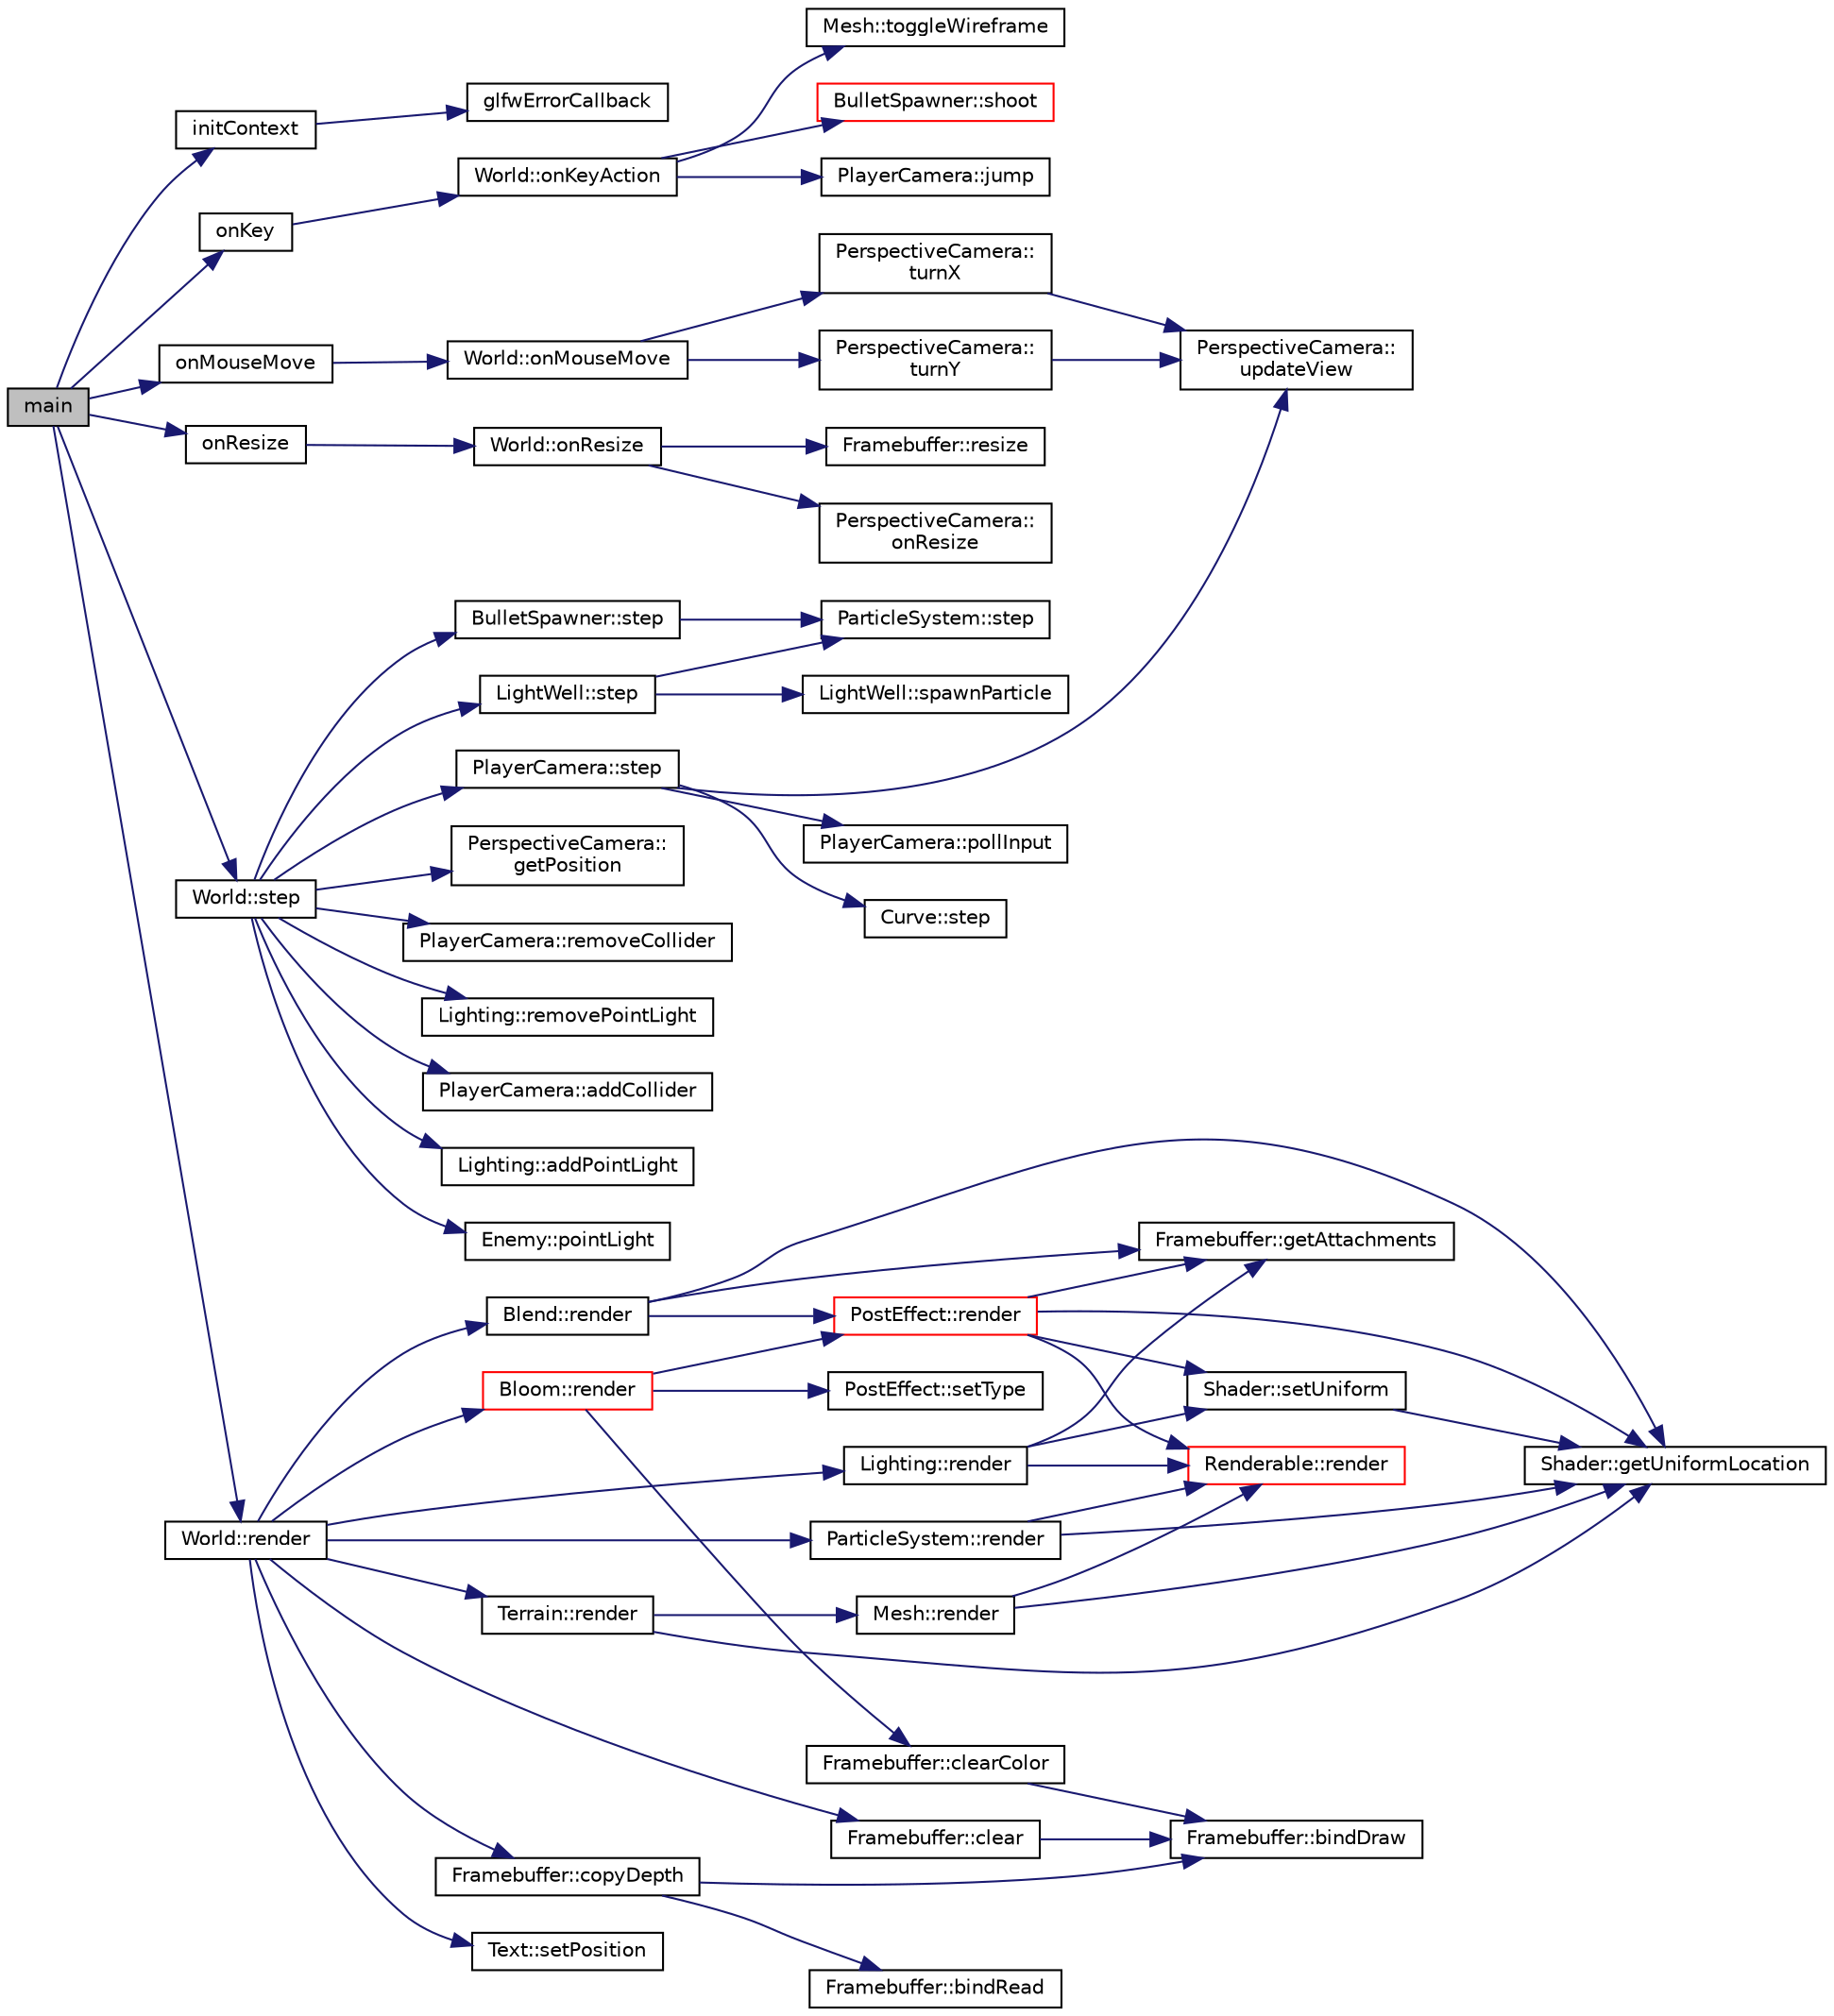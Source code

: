 digraph "main"
{
  edge [fontname="Helvetica",fontsize="10",labelfontname="Helvetica",labelfontsize="10"];
  node [fontname="Helvetica",fontsize="10",shape=record];
  rankdir="LR";
  Node1 [label="main",height=0.2,width=0.4,color="black", fillcolor="grey75", style="filled", fontcolor="black"];
  Node1 -> Node2 [color="midnightblue",fontsize="10",style="solid",fontname="Helvetica"];
  Node2 [label="initContext",height=0.2,width=0.4,color="black", fillcolor="white", style="filled",URL="$main_8cpp.html#ada7ecc26ee08924001463cd0634b6024"];
  Node2 -> Node3 [color="midnightblue",fontsize="10",style="solid",fontname="Helvetica"];
  Node3 [label="glfwErrorCallback",height=0.2,width=0.4,color="black", fillcolor="white", style="filled",URL="$main_8cpp.html#a7f9c09fcd855cc9b01d97178ac5ca638"];
  Node1 -> Node4 [color="midnightblue",fontsize="10",style="solid",fontname="Helvetica"];
  Node4 [label="onKey",height=0.2,width=0.4,color="black", fillcolor="white", style="filled",URL="$main_8cpp.html#aa42beb1b8710802692cbaaf3cf5f15c3"];
  Node4 -> Node5 [color="midnightblue",fontsize="10",style="solid",fontname="Helvetica"];
  Node5 [label="World::onKeyAction",height=0.2,width=0.4,color="black", fillcolor="white", style="filled",URL="$class_world.html#a320b4008798e9e4c3ea2a9d77106ef40"];
  Node5 -> Node6 [color="midnightblue",fontsize="10",style="solid",fontname="Helvetica"];
  Node6 [label="Mesh::toggleWireframe",height=0.2,width=0.4,color="black", fillcolor="white", style="filled",URL="$class_mesh.html#a363f6809aa3269a7021a68421f1bb160"];
  Node5 -> Node7 [color="midnightblue",fontsize="10",style="solid",fontname="Helvetica"];
  Node7 [label="BulletSpawner::shoot",height=0.2,width=0.4,color="red", fillcolor="white", style="filled",URL="$class_bullet_spawner.html#a2ef82c18cb619b1a23073f87453804f5"];
  Node5 -> Node8 [color="midnightblue",fontsize="10",style="solid",fontname="Helvetica"];
  Node8 [label="PlayerCamera::jump",height=0.2,width=0.4,color="black", fillcolor="white", style="filled",URL="$class_player_camera.html#a07e07be4973f01f696ab9cd2cc1d7fdc"];
  Node1 -> Node9 [color="midnightblue",fontsize="10",style="solid",fontname="Helvetica"];
  Node9 [label="onMouseMove",height=0.2,width=0.4,color="black", fillcolor="white", style="filled",URL="$main_8cpp.html#a41d8409bf26ecfbaa65224e7c59554a6"];
  Node9 -> Node10 [color="midnightblue",fontsize="10",style="solid",fontname="Helvetica"];
  Node10 [label="World::onMouseMove",height=0.2,width=0.4,color="black", fillcolor="white", style="filled",URL="$class_world.html#a63c6c3ebb8258168b85922eb65b84bc6"];
  Node10 -> Node11 [color="midnightblue",fontsize="10",style="solid",fontname="Helvetica"];
  Node11 [label="PerspectiveCamera::\lturnX",height=0.2,width=0.4,color="black", fillcolor="white", style="filled",URL="$class_perspective_camera.html#a6bbd0338716891b778c5ce70f1f5fdda"];
  Node11 -> Node12 [color="midnightblue",fontsize="10",style="solid",fontname="Helvetica"];
  Node12 [label="PerspectiveCamera::\lupdateView",height=0.2,width=0.4,color="black", fillcolor="white", style="filled",URL="$class_perspective_camera.html#a1ede24481c69a76465f25a5ac920c1be"];
  Node10 -> Node13 [color="midnightblue",fontsize="10",style="solid",fontname="Helvetica"];
  Node13 [label="PerspectiveCamera::\lturnY",height=0.2,width=0.4,color="black", fillcolor="white", style="filled",URL="$class_perspective_camera.html#ac3b176a18e12c0927350d3c833e43943"];
  Node13 -> Node12 [color="midnightblue",fontsize="10",style="solid",fontname="Helvetica"];
  Node1 -> Node14 [color="midnightblue",fontsize="10",style="solid",fontname="Helvetica"];
  Node14 [label="onResize",height=0.2,width=0.4,color="black", fillcolor="white", style="filled",URL="$main_8cpp.html#a3ea75ac3340fa7926be5457c23905b6e"];
  Node14 -> Node15 [color="midnightblue",fontsize="10",style="solid",fontname="Helvetica"];
  Node15 [label="World::onResize",height=0.2,width=0.4,color="black", fillcolor="white", style="filled",URL="$class_world.html#a792c151ca90c5324db0c3322201ad4c1"];
  Node15 -> Node16 [color="midnightblue",fontsize="10",style="solid",fontname="Helvetica"];
  Node16 [label="Framebuffer::resize",height=0.2,width=0.4,color="black", fillcolor="white", style="filled",URL="$class_framebuffer.html#a9479ea40d39418a623f64d91b151163f"];
  Node15 -> Node17 [color="midnightblue",fontsize="10",style="solid",fontname="Helvetica"];
  Node17 [label="PerspectiveCamera::\lonResize",height=0.2,width=0.4,color="black", fillcolor="white", style="filled",URL="$class_perspective_camera.html#a5793e6291d90811a6743cac10ae6b0f1"];
  Node1 -> Node18 [color="midnightblue",fontsize="10",style="solid",fontname="Helvetica"];
  Node18 [label="World::step",height=0.2,width=0.4,color="black", fillcolor="white", style="filled",URL="$class_world.html#a04f0e47d71b690d9934fa697fa27ad9d"];
  Node18 -> Node19 [color="midnightblue",fontsize="10",style="solid",fontname="Helvetica"];
  Node19 [label="BulletSpawner::step",height=0.2,width=0.4,color="black", fillcolor="white", style="filled",URL="$class_bullet_spawner.html#a5474e1659e4ca43f59620d31d53ed3d9"];
  Node19 -> Node20 [color="midnightblue",fontsize="10",style="solid",fontname="Helvetica"];
  Node20 [label="ParticleSystem::step",height=0.2,width=0.4,color="black", fillcolor="white", style="filled",URL="$class_particle_system.html#a5d76bedc89cba3a443b458a6c142b5a6"];
  Node18 -> Node21 [color="midnightblue",fontsize="10",style="solid",fontname="Helvetica"];
  Node21 [label="LightWell::step",height=0.2,width=0.4,color="black", fillcolor="white", style="filled",URL="$class_light_well.html#a2ef68e3a0a2da1f7f8d9f0f329f53348"];
  Node21 -> Node22 [color="midnightblue",fontsize="10",style="solid",fontname="Helvetica"];
  Node22 [label="LightWell::spawnParticle",height=0.2,width=0.4,color="black", fillcolor="white", style="filled",URL="$class_light_well.html#abeca4d5eb016e860bc73910883abd79b"];
  Node21 -> Node20 [color="midnightblue",fontsize="10",style="solid",fontname="Helvetica"];
  Node18 -> Node23 [color="midnightblue",fontsize="10",style="solid",fontname="Helvetica"];
  Node23 [label="PlayerCamera::step",height=0.2,width=0.4,color="black", fillcolor="white", style="filled",URL="$class_player_camera.html#a4b8f46b1603602471711ee4859c08ce2"];
  Node23 -> Node24 [color="midnightblue",fontsize="10",style="solid",fontname="Helvetica"];
  Node24 [label="PlayerCamera::pollInput",height=0.2,width=0.4,color="black", fillcolor="white", style="filled",URL="$class_player_camera.html#abcda08bdd8dd2764e65539bdfae09131"];
  Node23 -> Node25 [color="midnightblue",fontsize="10",style="solid",fontname="Helvetica"];
  Node25 [label="Curve::step",height=0.2,width=0.4,color="black", fillcolor="white", style="filled",URL="$class_curve.html#a93867fb84d32342fec79460c64339df4"];
  Node23 -> Node12 [color="midnightblue",fontsize="10",style="solid",fontname="Helvetica"];
  Node18 -> Node26 [color="midnightblue",fontsize="10",style="solid",fontname="Helvetica"];
  Node26 [label="PerspectiveCamera::\lgetPosition",height=0.2,width=0.4,color="black", fillcolor="white", style="filled",URL="$class_perspective_camera.html#a36fa85a3f46042dbaf5819b7388b341a"];
  Node18 -> Node27 [color="midnightblue",fontsize="10",style="solid",fontname="Helvetica"];
  Node27 [label="PlayerCamera::removeCollider",height=0.2,width=0.4,color="black", fillcolor="white", style="filled",URL="$class_player_camera.html#ab6b201da5ff54012dc1a83281ce0cb47"];
  Node18 -> Node28 [color="midnightblue",fontsize="10",style="solid",fontname="Helvetica"];
  Node28 [label="Lighting::removePointLight",height=0.2,width=0.4,color="black", fillcolor="white", style="filled",URL="$class_lighting.html#a7d78793f7c5e3eb05b222309b7d8c617"];
  Node18 -> Node29 [color="midnightblue",fontsize="10",style="solid",fontname="Helvetica"];
  Node29 [label="PlayerCamera::addCollider",height=0.2,width=0.4,color="black", fillcolor="white", style="filled",URL="$class_player_camera.html#a525a7ad82ddb2fc7a5811064f70c128f"];
  Node18 -> Node30 [color="midnightblue",fontsize="10",style="solid",fontname="Helvetica"];
  Node30 [label="Lighting::addPointLight",height=0.2,width=0.4,color="black", fillcolor="white", style="filled",URL="$class_lighting.html#a124e1e665b5907faf9c52bd851f1a417"];
  Node18 -> Node31 [color="midnightblue",fontsize="10",style="solid",fontname="Helvetica"];
  Node31 [label="Enemy::pointLight",height=0.2,width=0.4,color="black", fillcolor="white", style="filled",URL="$class_enemy.html#a2faed0e6daf8ca132f40c33e7b192a07"];
  Node1 -> Node32 [color="midnightblue",fontsize="10",style="solid",fontname="Helvetica"];
  Node32 [label="World::render",height=0.2,width=0.4,color="black", fillcolor="white", style="filled",URL="$class_world.html#a150eab10c21532162bb698d72aecec16"];
  Node32 -> Node33 [color="midnightblue",fontsize="10",style="solid",fontname="Helvetica"];
  Node33 [label="Text::setPosition",height=0.2,width=0.4,color="black", fillcolor="white", style="filled",URL="$class_text.html#ae479c13afc074e0b214a838bf27630aa"];
  Node32 -> Node34 [color="midnightblue",fontsize="10",style="solid",fontname="Helvetica"];
  Node34 [label="Framebuffer::clear",height=0.2,width=0.4,color="black", fillcolor="white", style="filled",URL="$class_framebuffer.html#a29f3edfceab261b122f09a8a1b067b41"];
  Node34 -> Node35 [color="midnightblue",fontsize="10",style="solid",fontname="Helvetica"];
  Node35 [label="Framebuffer::bindDraw",height=0.2,width=0.4,color="black", fillcolor="white", style="filled",URL="$class_framebuffer.html#a4106324f9cffad333255ce5dab0d4c73"];
  Node32 -> Node36 [color="midnightblue",fontsize="10",style="solid",fontname="Helvetica"];
  Node36 [label="Terrain::render",height=0.2,width=0.4,color="black", fillcolor="white", style="filled",URL="$class_terrain.html#a56992faf594dadfdf2264c2f524ea12f"];
  Node36 -> Node37 [color="midnightblue",fontsize="10",style="solid",fontname="Helvetica"];
  Node37 [label="Shader::getUniformLocation",height=0.2,width=0.4,color="black", fillcolor="white", style="filled",URL="$class_shader.html#a2708a72dd82b3123cb77f1f1dfbbce09"];
  Node36 -> Node38 [color="midnightblue",fontsize="10",style="solid",fontname="Helvetica"];
  Node38 [label="Mesh::render",height=0.2,width=0.4,color="black", fillcolor="white", style="filled",URL="$class_mesh.html#aa196429f3e87ecd53e8770ba979222f4"];
  Node38 -> Node37 [color="midnightblue",fontsize="10",style="solid",fontname="Helvetica"];
  Node38 -> Node39 [color="midnightblue",fontsize="10",style="solid",fontname="Helvetica"];
  Node39 [label="Renderable::render",height=0.2,width=0.4,color="red", fillcolor="white", style="filled",URL="$class_renderable.html#a1dce45c4703b60fd30acf824c77df9b6"];
  Node32 -> Node40 [color="midnightblue",fontsize="10",style="solid",fontname="Helvetica"];
  Node40 [label="Lighting::render",height=0.2,width=0.4,color="black", fillcolor="white", style="filled",URL="$class_lighting.html#a139c84b1a180648b41694b47f281981b"];
  Node40 -> Node41 [color="midnightblue",fontsize="10",style="solid",fontname="Helvetica"];
  Node41 [label="Framebuffer::getAttachments",height=0.2,width=0.4,color="black", fillcolor="white", style="filled",URL="$class_framebuffer.html#aab2ffec3fc4c6d5efe71e2a8bea64f8b"];
  Node40 -> Node42 [color="midnightblue",fontsize="10",style="solid",fontname="Helvetica"];
  Node42 [label="Shader::setUniform",height=0.2,width=0.4,color="black", fillcolor="white", style="filled",URL="$class_shader.html#a71a0f88dafffbb3c3f0829e7a8c77abc"];
  Node42 -> Node37 [color="midnightblue",fontsize="10",style="solid",fontname="Helvetica"];
  Node40 -> Node39 [color="midnightblue",fontsize="10",style="solid",fontname="Helvetica"];
  Node32 -> Node43 [color="midnightblue",fontsize="10",style="solid",fontname="Helvetica"];
  Node43 [label="Framebuffer::copyDepth",height=0.2,width=0.4,color="black", fillcolor="white", style="filled",URL="$class_framebuffer.html#a3fdff897f598d2c659e251de3c8325da"];
  Node43 -> Node44 [color="midnightblue",fontsize="10",style="solid",fontname="Helvetica"];
  Node44 [label="Framebuffer::bindRead",height=0.2,width=0.4,color="black", fillcolor="white", style="filled",URL="$class_framebuffer.html#a9f14f58040d7d242f28dad5aff1a5564"];
  Node43 -> Node35 [color="midnightblue",fontsize="10",style="solid",fontname="Helvetica"];
  Node32 -> Node45 [color="midnightblue",fontsize="10",style="solid",fontname="Helvetica"];
  Node45 [label="ParticleSystem::render",height=0.2,width=0.4,color="black", fillcolor="white", style="filled",URL="$class_particle_system.html#af2ec9e0fe49695569a9524f6a2238e6f"];
  Node45 -> Node37 [color="midnightblue",fontsize="10",style="solid",fontname="Helvetica"];
  Node45 -> Node39 [color="midnightblue",fontsize="10",style="solid",fontname="Helvetica"];
  Node32 -> Node46 [color="midnightblue",fontsize="10",style="solid",fontname="Helvetica"];
  Node46 [label="Bloom::render",height=0.2,width=0.4,color="red", fillcolor="white", style="filled",URL="$class_bloom.html#a7754f494e4a503d4483215912efe6687"];
  Node46 -> Node47 [color="midnightblue",fontsize="10",style="solid",fontname="Helvetica"];
  Node47 [label="Framebuffer::clearColor",height=0.2,width=0.4,color="black", fillcolor="white", style="filled",URL="$class_framebuffer.html#a54aeea0a6f75c104fd974b0743cac55c"];
  Node47 -> Node35 [color="midnightblue",fontsize="10",style="solid",fontname="Helvetica"];
  Node46 -> Node48 [color="midnightblue",fontsize="10",style="solid",fontname="Helvetica"];
  Node48 [label="PostEffect::setType",height=0.2,width=0.4,color="black", fillcolor="white", style="filled",URL="$class_post_effect.html#a79e9feb3a6a7f9a6d7d386edf80045a9"];
  Node46 -> Node49 [color="midnightblue",fontsize="10",style="solid",fontname="Helvetica"];
  Node49 [label="PostEffect::render",height=0.2,width=0.4,color="red", fillcolor="white", style="filled",URL="$class_post_effect.html#a7274d736bac1655cc0e38e5fdf0dcf20"];
  Node49 -> Node37 [color="midnightblue",fontsize="10",style="solid",fontname="Helvetica"];
  Node49 -> Node41 [color="midnightblue",fontsize="10",style="solid",fontname="Helvetica"];
  Node49 -> Node42 [color="midnightblue",fontsize="10",style="solid",fontname="Helvetica"];
  Node49 -> Node39 [color="midnightblue",fontsize="10",style="solid",fontname="Helvetica"];
  Node32 -> Node50 [color="midnightblue",fontsize="10",style="solid",fontname="Helvetica"];
  Node50 [label="Blend::render",height=0.2,width=0.4,color="black", fillcolor="white", style="filled",URL="$class_blend.html#a5399ccf82cbcb03559bd9176f5959a84"];
  Node50 -> Node41 [color="midnightblue",fontsize="10",style="solid",fontname="Helvetica"];
  Node50 -> Node37 [color="midnightblue",fontsize="10",style="solid",fontname="Helvetica"];
  Node50 -> Node49 [color="midnightblue",fontsize="10",style="solid",fontname="Helvetica"];
}
